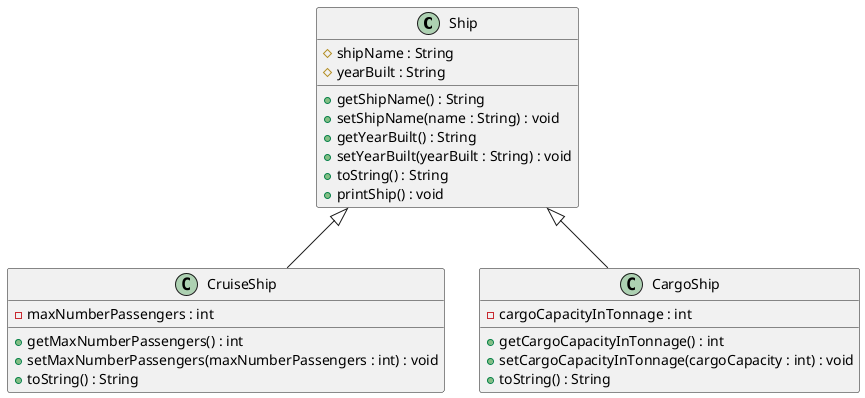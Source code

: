 @startuml
'https://plantuml.com/class-diagram

class Ship {
 #shipName : String
 #yearBuilt : String

 +getShipName() : String
 +setShipName(name : String) : void
 +getYearBuilt() : String
 +setYearBuilt(yearBuilt : String) : void
 +toString() : String
 +printShip() : void
}

class CruiseShip extends Ship {
 -maxNumberPassengers : int

 +getMaxNumberPassengers() : int
 +setMaxNumberPassengers(maxNumberPassengers : int) : void
 +toString() : String
}

class CargoShip extends Ship {
 -cargoCapacityInTonnage : int

 +getCargoCapacityInTonnage() : int
 +setCargoCapacityInTonnage(cargoCapacity : int) : void
 +toString() : String
}

@enduml